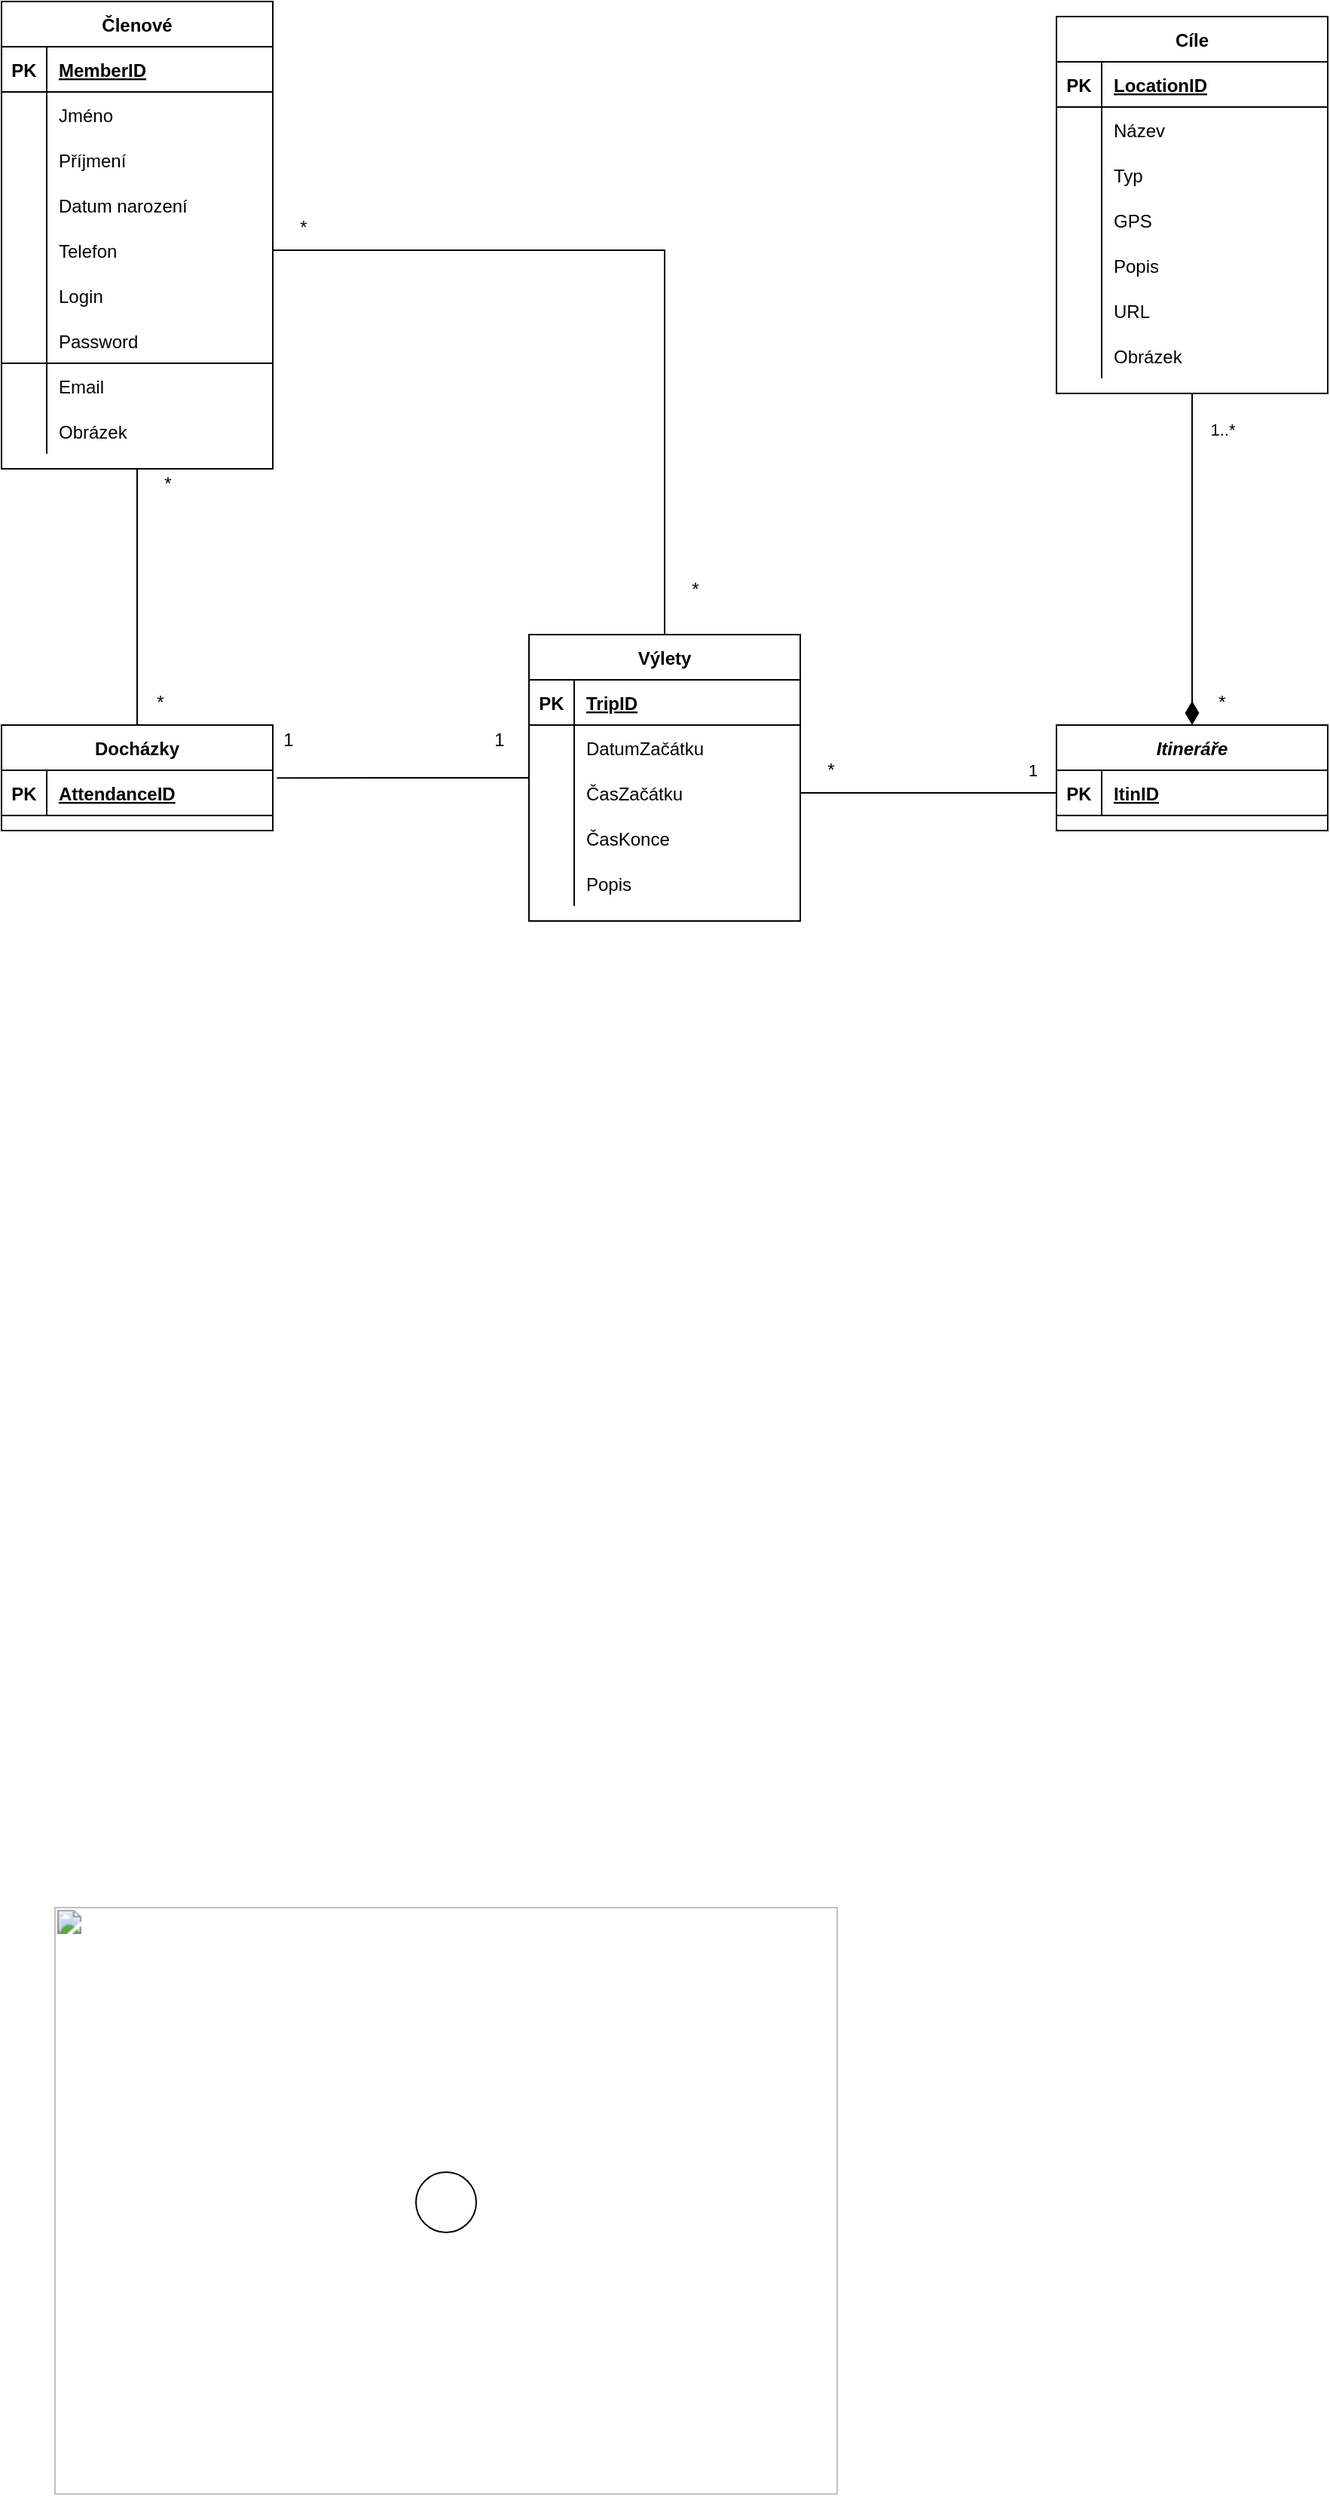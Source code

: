 <mxfile version="20.4.0" type="github">
  <diagram id="LF57swdKAe3pEgYGpnAl" name="Page-1">
    <mxGraphModel dx="1497" dy="795" grid="1" gridSize="10" guides="1" tooltips="1" connect="1" arrows="1" fold="1" page="1" pageScale="1" pageWidth="3300" pageHeight="4681" math="0" shadow="0">
      <root>
        <mxCell id="0" />
        <mxCell id="1" parent="0" />
        <mxCell id="eNjjN9cBR6RN_niAsHTm-131" style="edgeStyle=orthogonalEdgeStyle;rounded=0;orthogonalLoop=1;jettySize=auto;html=1;entryX=0.5;entryY=0;entryDx=0;entryDy=0;endArrow=none;endFill=0;" edge="1" parent="1" source="eNjjN9cBR6RN_niAsHTm-11" target="eNjjN9cBR6RN_niAsHTm-106">
          <mxGeometry relative="1" as="geometry" />
        </mxCell>
        <mxCell id="eNjjN9cBR6RN_niAsHTm-11" value="Členové" style="shape=table;startSize=30;container=1;collapsible=1;childLayout=tableLayout;fixedRows=1;rowLines=0;fontStyle=1;align=center;resizeLast=1;" vertex="1" parent="1">
          <mxGeometry x="20" y="390" width="180" height="310" as="geometry" />
        </mxCell>
        <mxCell id="eNjjN9cBR6RN_niAsHTm-12" value="" style="shape=tableRow;horizontal=0;startSize=0;swimlaneHead=0;swimlaneBody=0;fillColor=none;collapsible=0;dropTarget=0;points=[[0,0.5],[1,0.5]];portConstraint=eastwest;top=0;left=0;right=0;bottom=1;" vertex="1" parent="eNjjN9cBR6RN_niAsHTm-11">
          <mxGeometry y="30" width="180" height="30" as="geometry" />
        </mxCell>
        <mxCell id="eNjjN9cBR6RN_niAsHTm-13" value="PK" style="shape=partialRectangle;connectable=0;fillColor=none;top=0;left=0;bottom=0;right=0;fontStyle=1;overflow=hidden;" vertex="1" parent="eNjjN9cBR6RN_niAsHTm-12">
          <mxGeometry width="30" height="30" as="geometry">
            <mxRectangle width="30" height="30" as="alternateBounds" />
          </mxGeometry>
        </mxCell>
        <mxCell id="eNjjN9cBR6RN_niAsHTm-14" value="MemberID" style="shape=partialRectangle;connectable=0;fillColor=none;top=0;left=0;bottom=0;right=0;align=left;spacingLeft=6;fontStyle=5;overflow=hidden;" vertex="1" parent="eNjjN9cBR6RN_niAsHTm-12">
          <mxGeometry x="30" width="150" height="30" as="geometry">
            <mxRectangle width="150" height="30" as="alternateBounds" />
          </mxGeometry>
        </mxCell>
        <mxCell id="eNjjN9cBR6RN_niAsHTm-15" value="" style="shape=tableRow;horizontal=0;startSize=0;swimlaneHead=0;swimlaneBody=0;fillColor=none;collapsible=0;dropTarget=0;points=[[0,0.5],[1,0.5]];portConstraint=eastwest;top=0;left=0;right=0;bottom=0;" vertex="1" parent="eNjjN9cBR6RN_niAsHTm-11">
          <mxGeometry y="60" width="180" height="30" as="geometry" />
        </mxCell>
        <mxCell id="eNjjN9cBR6RN_niAsHTm-16" value="" style="shape=partialRectangle;connectable=0;fillColor=none;top=0;left=0;bottom=0;right=0;editable=1;overflow=hidden;" vertex="1" parent="eNjjN9cBR6RN_niAsHTm-15">
          <mxGeometry width="30" height="30" as="geometry">
            <mxRectangle width="30" height="30" as="alternateBounds" />
          </mxGeometry>
        </mxCell>
        <mxCell id="eNjjN9cBR6RN_niAsHTm-17" value="Jméno" style="shape=partialRectangle;connectable=0;fillColor=none;top=0;left=0;bottom=0;right=0;align=left;spacingLeft=6;overflow=hidden;" vertex="1" parent="eNjjN9cBR6RN_niAsHTm-15">
          <mxGeometry x="30" width="150" height="30" as="geometry">
            <mxRectangle width="150" height="30" as="alternateBounds" />
          </mxGeometry>
        </mxCell>
        <mxCell id="eNjjN9cBR6RN_niAsHTm-18" value="" style="shape=tableRow;horizontal=0;startSize=0;swimlaneHead=0;swimlaneBody=0;fillColor=none;collapsible=0;dropTarget=0;points=[[0,0.5],[1,0.5]];portConstraint=eastwest;top=0;left=0;right=0;bottom=0;" vertex="1" parent="eNjjN9cBR6RN_niAsHTm-11">
          <mxGeometry y="90" width="180" height="30" as="geometry" />
        </mxCell>
        <mxCell id="eNjjN9cBR6RN_niAsHTm-19" value="" style="shape=partialRectangle;connectable=0;fillColor=none;top=0;left=0;bottom=0;right=0;editable=1;overflow=hidden;" vertex="1" parent="eNjjN9cBR6RN_niAsHTm-18">
          <mxGeometry width="30" height="30" as="geometry">
            <mxRectangle width="30" height="30" as="alternateBounds" />
          </mxGeometry>
        </mxCell>
        <mxCell id="eNjjN9cBR6RN_niAsHTm-20" value="Příjmení" style="shape=partialRectangle;connectable=0;fillColor=none;top=0;left=0;bottom=0;right=0;align=left;spacingLeft=6;overflow=hidden;" vertex="1" parent="eNjjN9cBR6RN_niAsHTm-18">
          <mxGeometry x="30" width="150" height="30" as="geometry">
            <mxRectangle width="150" height="30" as="alternateBounds" />
          </mxGeometry>
        </mxCell>
        <mxCell id="eNjjN9cBR6RN_niAsHTm-21" value="" style="shape=tableRow;horizontal=0;startSize=0;swimlaneHead=0;swimlaneBody=0;fillColor=none;collapsible=0;dropTarget=0;points=[[0,0.5],[1,0.5]];portConstraint=eastwest;top=0;left=0;right=0;bottom=0;" vertex="1" parent="eNjjN9cBR6RN_niAsHTm-11">
          <mxGeometry y="120" width="180" height="30" as="geometry" />
        </mxCell>
        <mxCell id="eNjjN9cBR6RN_niAsHTm-22" value="" style="shape=partialRectangle;connectable=0;fillColor=none;top=0;left=0;bottom=0;right=0;editable=1;overflow=hidden;" vertex="1" parent="eNjjN9cBR6RN_niAsHTm-21">
          <mxGeometry width="30" height="30" as="geometry">
            <mxRectangle width="30" height="30" as="alternateBounds" />
          </mxGeometry>
        </mxCell>
        <mxCell id="eNjjN9cBR6RN_niAsHTm-23" value="Datum narození" style="shape=partialRectangle;connectable=0;fillColor=none;top=0;left=0;bottom=0;right=0;align=left;spacingLeft=6;overflow=hidden;" vertex="1" parent="eNjjN9cBR6RN_niAsHTm-21">
          <mxGeometry x="30" width="150" height="30" as="geometry">
            <mxRectangle width="150" height="30" as="alternateBounds" />
          </mxGeometry>
        </mxCell>
        <mxCell id="eNjjN9cBR6RN_niAsHTm-24" value="" style="shape=tableRow;horizontal=0;startSize=0;swimlaneHead=0;swimlaneBody=0;fillColor=none;collapsible=0;dropTarget=0;points=[[0,0.5],[1,0.5]];portConstraint=eastwest;top=0;left=0;right=0;bottom=0;" vertex="1" parent="eNjjN9cBR6RN_niAsHTm-11">
          <mxGeometry y="150" width="180" height="30" as="geometry" />
        </mxCell>
        <mxCell id="eNjjN9cBR6RN_niAsHTm-25" value="" style="shape=partialRectangle;connectable=0;fillColor=none;top=0;left=0;bottom=0;right=0;editable=1;overflow=hidden;" vertex="1" parent="eNjjN9cBR6RN_niAsHTm-24">
          <mxGeometry width="30" height="30" as="geometry">
            <mxRectangle width="30" height="30" as="alternateBounds" />
          </mxGeometry>
        </mxCell>
        <mxCell id="eNjjN9cBR6RN_niAsHTm-26" value="Telefon" style="shape=partialRectangle;connectable=0;fillColor=none;top=0;left=0;bottom=0;right=0;align=left;spacingLeft=6;overflow=hidden;" vertex="1" parent="eNjjN9cBR6RN_niAsHTm-24">
          <mxGeometry x="30" width="150" height="30" as="geometry">
            <mxRectangle width="150" height="30" as="alternateBounds" />
          </mxGeometry>
        </mxCell>
        <mxCell id="eNjjN9cBR6RN_niAsHTm-27" value="" style="shape=tableRow;horizontal=0;startSize=0;swimlaneHead=0;swimlaneBody=0;fillColor=none;collapsible=0;dropTarget=0;points=[[0,0.5],[1,0.5]];portConstraint=eastwest;top=0;left=0;right=0;bottom=0;" vertex="1" parent="eNjjN9cBR6RN_niAsHTm-11">
          <mxGeometry y="180" width="180" height="30" as="geometry" />
        </mxCell>
        <mxCell id="eNjjN9cBR6RN_niAsHTm-28" value="" style="shape=partialRectangle;connectable=0;fillColor=none;top=0;left=0;bottom=0;right=0;editable=1;overflow=hidden;" vertex="1" parent="eNjjN9cBR6RN_niAsHTm-27">
          <mxGeometry width="30" height="30" as="geometry">
            <mxRectangle width="30" height="30" as="alternateBounds" />
          </mxGeometry>
        </mxCell>
        <mxCell id="eNjjN9cBR6RN_niAsHTm-29" value="Login" style="shape=partialRectangle;connectable=0;fillColor=none;top=0;left=0;bottom=0;right=0;align=left;spacingLeft=6;overflow=hidden;" vertex="1" parent="eNjjN9cBR6RN_niAsHTm-27">
          <mxGeometry x="30" width="150" height="30" as="geometry">
            <mxRectangle width="150" height="30" as="alternateBounds" />
          </mxGeometry>
        </mxCell>
        <mxCell id="eNjjN9cBR6RN_niAsHTm-30" value="" style="shape=tableRow;horizontal=0;startSize=0;swimlaneHead=0;swimlaneBody=0;fillColor=none;collapsible=0;dropTarget=0;points=[[0,0.5],[1,0.5]];portConstraint=eastwest;top=0;left=0;right=0;bottom=1;" vertex="1" parent="eNjjN9cBR6RN_niAsHTm-11">
          <mxGeometry y="210" width="180" height="30" as="geometry" />
        </mxCell>
        <mxCell id="eNjjN9cBR6RN_niAsHTm-31" value="" style="shape=partialRectangle;connectable=0;fillColor=none;top=0;left=0;bottom=0;right=0;editable=1;overflow=hidden;" vertex="1" parent="eNjjN9cBR6RN_niAsHTm-30">
          <mxGeometry width="30" height="30" as="geometry">
            <mxRectangle width="30" height="30" as="alternateBounds" />
          </mxGeometry>
        </mxCell>
        <mxCell id="eNjjN9cBR6RN_niAsHTm-32" value="Password" style="shape=partialRectangle;connectable=0;fillColor=none;top=0;left=0;bottom=0;right=0;align=left;spacingLeft=6;overflow=hidden;" vertex="1" parent="eNjjN9cBR6RN_niAsHTm-30">
          <mxGeometry x="30" width="150" height="30" as="geometry">
            <mxRectangle width="150" height="30" as="alternateBounds" />
          </mxGeometry>
        </mxCell>
        <mxCell id="eNjjN9cBR6RN_niAsHTm-33" value="" style="shape=tableRow;horizontal=0;startSize=0;swimlaneHead=0;swimlaneBody=0;fillColor=none;collapsible=0;dropTarget=0;points=[[0,0.5],[1,0.5]];portConstraint=eastwest;top=0;left=0;right=0;bottom=0;" vertex="1" parent="eNjjN9cBR6RN_niAsHTm-11">
          <mxGeometry y="240" width="180" height="30" as="geometry" />
        </mxCell>
        <mxCell id="eNjjN9cBR6RN_niAsHTm-34" value="" style="shape=partialRectangle;connectable=0;fillColor=none;top=0;left=0;bottom=0;right=0;editable=1;overflow=hidden;" vertex="1" parent="eNjjN9cBR6RN_niAsHTm-33">
          <mxGeometry width="30" height="30" as="geometry">
            <mxRectangle width="30" height="30" as="alternateBounds" />
          </mxGeometry>
        </mxCell>
        <mxCell id="eNjjN9cBR6RN_niAsHTm-35" value="Email" style="shape=partialRectangle;connectable=0;fillColor=none;top=0;left=0;bottom=0;right=0;align=left;spacingLeft=6;overflow=hidden;" vertex="1" parent="eNjjN9cBR6RN_niAsHTm-33">
          <mxGeometry x="30" width="150" height="30" as="geometry">
            <mxRectangle width="150" height="30" as="alternateBounds" />
          </mxGeometry>
        </mxCell>
        <mxCell id="eNjjN9cBR6RN_niAsHTm-36" value="" style="shape=tableRow;horizontal=0;startSize=0;swimlaneHead=0;swimlaneBody=0;fillColor=none;collapsible=0;dropTarget=0;points=[[0,0.5],[1,0.5]];portConstraint=eastwest;top=0;left=0;right=0;bottom=0;" vertex="1" parent="eNjjN9cBR6RN_niAsHTm-11">
          <mxGeometry y="270" width="180" height="30" as="geometry" />
        </mxCell>
        <mxCell id="eNjjN9cBR6RN_niAsHTm-37" value="" style="shape=partialRectangle;connectable=0;fillColor=none;top=0;left=0;bottom=0;right=0;editable=1;overflow=hidden;" vertex="1" parent="eNjjN9cBR6RN_niAsHTm-36">
          <mxGeometry width="30" height="30" as="geometry">
            <mxRectangle width="30" height="30" as="alternateBounds" />
          </mxGeometry>
        </mxCell>
        <mxCell id="eNjjN9cBR6RN_niAsHTm-38" value="Obrázek" style="shape=partialRectangle;connectable=0;fillColor=none;top=0;left=0;bottom=0;right=0;align=left;spacingLeft=6;overflow=hidden;" vertex="1" parent="eNjjN9cBR6RN_niAsHTm-36">
          <mxGeometry x="30" width="150" height="30" as="geometry">
            <mxRectangle width="150" height="30" as="alternateBounds" />
          </mxGeometry>
        </mxCell>
        <mxCell id="eNjjN9cBR6RN_niAsHTm-39" value="Cíle" style="shape=table;startSize=30;container=1;collapsible=1;childLayout=tableLayout;fixedRows=1;rowLines=0;fontStyle=1;align=center;resizeLast=1;" vertex="1" parent="1">
          <mxGeometry x="720" y="400" width="180" height="250" as="geometry" />
        </mxCell>
        <mxCell id="eNjjN9cBR6RN_niAsHTm-40" value="" style="shape=tableRow;horizontal=0;startSize=0;swimlaneHead=0;swimlaneBody=0;fillColor=none;collapsible=0;dropTarget=0;points=[[0,0.5],[1,0.5]];portConstraint=eastwest;top=0;left=0;right=0;bottom=1;" vertex="1" parent="eNjjN9cBR6RN_niAsHTm-39">
          <mxGeometry y="30" width="180" height="30" as="geometry" />
        </mxCell>
        <mxCell id="eNjjN9cBR6RN_niAsHTm-41" value="PK" style="shape=partialRectangle;connectable=0;fillColor=none;top=0;left=0;bottom=0;right=0;fontStyle=1;overflow=hidden;" vertex="1" parent="eNjjN9cBR6RN_niAsHTm-40">
          <mxGeometry width="30" height="30" as="geometry">
            <mxRectangle width="30" height="30" as="alternateBounds" />
          </mxGeometry>
        </mxCell>
        <mxCell id="eNjjN9cBR6RN_niAsHTm-42" value="LocationID" style="shape=partialRectangle;connectable=0;fillColor=none;top=0;left=0;bottom=0;right=0;align=left;spacingLeft=6;fontStyle=5;overflow=hidden;" vertex="1" parent="eNjjN9cBR6RN_niAsHTm-40">
          <mxGeometry x="30" width="150" height="30" as="geometry">
            <mxRectangle width="150" height="30" as="alternateBounds" />
          </mxGeometry>
        </mxCell>
        <mxCell id="eNjjN9cBR6RN_niAsHTm-43" value="" style="shape=tableRow;horizontal=0;startSize=0;swimlaneHead=0;swimlaneBody=0;fillColor=none;collapsible=0;dropTarget=0;points=[[0,0.5],[1,0.5]];portConstraint=eastwest;top=0;left=0;right=0;bottom=0;" vertex="1" parent="eNjjN9cBR6RN_niAsHTm-39">
          <mxGeometry y="60" width="180" height="30" as="geometry" />
        </mxCell>
        <mxCell id="eNjjN9cBR6RN_niAsHTm-44" value="" style="shape=partialRectangle;connectable=0;fillColor=none;top=0;left=0;bottom=0;right=0;editable=1;overflow=hidden;" vertex="1" parent="eNjjN9cBR6RN_niAsHTm-43">
          <mxGeometry width="30" height="30" as="geometry">
            <mxRectangle width="30" height="30" as="alternateBounds" />
          </mxGeometry>
        </mxCell>
        <mxCell id="eNjjN9cBR6RN_niAsHTm-45" value="Název" style="shape=partialRectangle;connectable=0;fillColor=none;top=0;left=0;bottom=0;right=0;align=left;spacingLeft=6;overflow=hidden;" vertex="1" parent="eNjjN9cBR6RN_niAsHTm-43">
          <mxGeometry x="30" width="150" height="30" as="geometry">
            <mxRectangle width="150" height="30" as="alternateBounds" />
          </mxGeometry>
        </mxCell>
        <mxCell id="eNjjN9cBR6RN_niAsHTm-46" value="" style="shape=tableRow;horizontal=0;startSize=0;swimlaneHead=0;swimlaneBody=0;fillColor=none;collapsible=0;dropTarget=0;points=[[0,0.5],[1,0.5]];portConstraint=eastwest;top=0;left=0;right=0;bottom=0;" vertex="1" parent="eNjjN9cBR6RN_niAsHTm-39">
          <mxGeometry y="90" width="180" height="30" as="geometry" />
        </mxCell>
        <mxCell id="eNjjN9cBR6RN_niAsHTm-47" value="" style="shape=partialRectangle;connectable=0;fillColor=none;top=0;left=0;bottom=0;right=0;editable=1;overflow=hidden;" vertex="1" parent="eNjjN9cBR6RN_niAsHTm-46">
          <mxGeometry width="30" height="30" as="geometry">
            <mxRectangle width="30" height="30" as="alternateBounds" />
          </mxGeometry>
        </mxCell>
        <mxCell id="eNjjN9cBR6RN_niAsHTm-48" value="Typ" style="shape=partialRectangle;connectable=0;fillColor=none;top=0;left=0;bottom=0;right=0;align=left;spacingLeft=6;overflow=hidden;" vertex="1" parent="eNjjN9cBR6RN_niAsHTm-46">
          <mxGeometry x="30" width="150" height="30" as="geometry">
            <mxRectangle width="150" height="30" as="alternateBounds" />
          </mxGeometry>
        </mxCell>
        <mxCell id="eNjjN9cBR6RN_niAsHTm-49" value="" style="shape=tableRow;horizontal=0;startSize=0;swimlaneHead=0;swimlaneBody=0;fillColor=none;collapsible=0;dropTarget=0;points=[[0,0.5],[1,0.5]];portConstraint=eastwest;top=0;left=0;right=0;bottom=0;" vertex="1" parent="eNjjN9cBR6RN_niAsHTm-39">
          <mxGeometry y="120" width="180" height="30" as="geometry" />
        </mxCell>
        <mxCell id="eNjjN9cBR6RN_niAsHTm-50" value="" style="shape=partialRectangle;connectable=0;fillColor=none;top=0;left=0;bottom=0;right=0;editable=1;overflow=hidden;" vertex="1" parent="eNjjN9cBR6RN_niAsHTm-49">
          <mxGeometry width="30" height="30" as="geometry">
            <mxRectangle width="30" height="30" as="alternateBounds" />
          </mxGeometry>
        </mxCell>
        <mxCell id="eNjjN9cBR6RN_niAsHTm-51" value="GPS" style="shape=partialRectangle;connectable=0;fillColor=none;top=0;left=0;bottom=0;right=0;align=left;spacingLeft=6;overflow=hidden;" vertex="1" parent="eNjjN9cBR6RN_niAsHTm-49">
          <mxGeometry x="30" width="150" height="30" as="geometry">
            <mxRectangle width="150" height="30" as="alternateBounds" />
          </mxGeometry>
        </mxCell>
        <mxCell id="eNjjN9cBR6RN_niAsHTm-52" value="" style="shape=tableRow;horizontal=0;startSize=0;swimlaneHead=0;swimlaneBody=0;fillColor=none;collapsible=0;dropTarget=0;points=[[0,0.5],[1,0.5]];portConstraint=eastwest;top=0;left=0;right=0;bottom=0;" vertex="1" parent="eNjjN9cBR6RN_niAsHTm-39">
          <mxGeometry y="150" width="180" height="30" as="geometry" />
        </mxCell>
        <mxCell id="eNjjN9cBR6RN_niAsHTm-53" value="" style="shape=partialRectangle;connectable=0;fillColor=none;top=0;left=0;bottom=0;right=0;editable=1;overflow=hidden;" vertex="1" parent="eNjjN9cBR6RN_niAsHTm-52">
          <mxGeometry width="30" height="30" as="geometry">
            <mxRectangle width="30" height="30" as="alternateBounds" />
          </mxGeometry>
        </mxCell>
        <mxCell id="eNjjN9cBR6RN_niAsHTm-54" value="Popis" style="shape=partialRectangle;connectable=0;fillColor=none;top=0;left=0;bottom=0;right=0;align=left;spacingLeft=6;overflow=hidden;" vertex="1" parent="eNjjN9cBR6RN_niAsHTm-52">
          <mxGeometry x="30" width="150" height="30" as="geometry">
            <mxRectangle width="150" height="30" as="alternateBounds" />
          </mxGeometry>
        </mxCell>
        <mxCell id="eNjjN9cBR6RN_niAsHTm-55" value="" style="shape=tableRow;horizontal=0;startSize=0;swimlaneHead=0;swimlaneBody=0;fillColor=none;collapsible=0;dropTarget=0;points=[[0,0.5],[1,0.5]];portConstraint=eastwest;top=0;left=0;right=0;bottom=0;" vertex="1" parent="eNjjN9cBR6RN_niAsHTm-39">
          <mxGeometry y="180" width="180" height="30" as="geometry" />
        </mxCell>
        <mxCell id="eNjjN9cBR6RN_niAsHTm-56" value="" style="shape=partialRectangle;connectable=0;fillColor=none;top=0;left=0;bottom=0;right=0;editable=1;overflow=hidden;" vertex="1" parent="eNjjN9cBR6RN_niAsHTm-55">
          <mxGeometry width="30" height="30" as="geometry">
            <mxRectangle width="30" height="30" as="alternateBounds" />
          </mxGeometry>
        </mxCell>
        <mxCell id="eNjjN9cBR6RN_niAsHTm-57" value="URL" style="shape=partialRectangle;connectable=0;fillColor=none;top=0;left=0;bottom=0;right=0;align=left;spacingLeft=6;overflow=hidden;" vertex="1" parent="eNjjN9cBR6RN_niAsHTm-55">
          <mxGeometry x="30" width="150" height="30" as="geometry">
            <mxRectangle width="150" height="30" as="alternateBounds" />
          </mxGeometry>
        </mxCell>
        <mxCell id="eNjjN9cBR6RN_niAsHTm-64" value="" style="shape=tableRow;horizontal=0;startSize=0;swimlaneHead=0;swimlaneBody=0;fillColor=none;collapsible=0;dropTarget=0;points=[[0,0.5],[1,0.5]];portConstraint=eastwest;top=0;left=0;right=0;bottom=0;" vertex="1" parent="eNjjN9cBR6RN_niAsHTm-39">
          <mxGeometry y="210" width="180" height="30" as="geometry" />
        </mxCell>
        <mxCell id="eNjjN9cBR6RN_niAsHTm-65" value="" style="shape=partialRectangle;connectable=0;fillColor=none;top=0;left=0;bottom=0;right=0;editable=1;overflow=hidden;" vertex="1" parent="eNjjN9cBR6RN_niAsHTm-64">
          <mxGeometry width="30" height="30" as="geometry">
            <mxRectangle width="30" height="30" as="alternateBounds" />
          </mxGeometry>
        </mxCell>
        <mxCell id="eNjjN9cBR6RN_niAsHTm-66" value="Obrázek" style="shape=partialRectangle;connectable=0;fillColor=none;top=0;left=0;bottom=0;right=0;align=left;spacingLeft=6;overflow=hidden;" vertex="1" parent="eNjjN9cBR6RN_niAsHTm-64">
          <mxGeometry x="30" width="150" height="30" as="geometry">
            <mxRectangle width="150" height="30" as="alternateBounds" />
          </mxGeometry>
        </mxCell>
        <mxCell id="eNjjN9cBR6RN_niAsHTm-132" style="edgeStyle=orthogonalEdgeStyle;rounded=0;orthogonalLoop=1;jettySize=auto;html=1;entryX=1.015;entryY=0.17;entryDx=0;entryDy=0;entryPerimeter=0;endArrow=none;endFill=0;" edge="1" parent="1" source="eNjjN9cBR6RN_niAsHTm-68" target="eNjjN9cBR6RN_niAsHTm-107">
          <mxGeometry relative="1" as="geometry" />
        </mxCell>
        <mxCell id="eNjjN9cBR6RN_niAsHTm-68" value="Výlety" style="shape=table;startSize=30;container=1;collapsible=1;childLayout=tableLayout;fixedRows=1;rowLines=0;fontStyle=1;align=center;resizeLast=1;" vertex="1" parent="1">
          <mxGeometry x="370" y="810" width="180" height="190" as="geometry" />
        </mxCell>
        <mxCell id="eNjjN9cBR6RN_niAsHTm-69" value="" style="shape=tableRow;horizontal=0;startSize=0;swimlaneHead=0;swimlaneBody=0;fillColor=none;collapsible=0;dropTarget=0;points=[[0,0.5],[1,0.5]];portConstraint=eastwest;top=0;left=0;right=0;bottom=1;" vertex="1" parent="eNjjN9cBR6RN_niAsHTm-68">
          <mxGeometry y="30" width="180" height="30" as="geometry" />
        </mxCell>
        <mxCell id="eNjjN9cBR6RN_niAsHTm-70" value="PK" style="shape=partialRectangle;connectable=0;fillColor=none;top=0;left=0;bottom=0;right=0;fontStyle=1;overflow=hidden;" vertex="1" parent="eNjjN9cBR6RN_niAsHTm-69">
          <mxGeometry width="30" height="30" as="geometry">
            <mxRectangle width="30" height="30" as="alternateBounds" />
          </mxGeometry>
        </mxCell>
        <mxCell id="eNjjN9cBR6RN_niAsHTm-71" value="TripID" style="shape=partialRectangle;connectable=0;fillColor=none;top=0;left=0;bottom=0;right=0;align=left;spacingLeft=6;fontStyle=5;overflow=hidden;" vertex="1" parent="eNjjN9cBR6RN_niAsHTm-69">
          <mxGeometry x="30" width="150" height="30" as="geometry">
            <mxRectangle width="150" height="30" as="alternateBounds" />
          </mxGeometry>
        </mxCell>
        <mxCell id="eNjjN9cBR6RN_niAsHTm-72" value="" style="shape=tableRow;horizontal=0;startSize=0;swimlaneHead=0;swimlaneBody=0;fillColor=none;collapsible=0;dropTarget=0;points=[[0,0.5],[1,0.5]];portConstraint=eastwest;top=0;left=0;right=0;bottom=0;" vertex="1" parent="eNjjN9cBR6RN_niAsHTm-68">
          <mxGeometry y="60" width="180" height="30" as="geometry" />
        </mxCell>
        <mxCell id="eNjjN9cBR6RN_niAsHTm-73" value="" style="shape=partialRectangle;connectable=0;fillColor=none;top=0;left=0;bottom=0;right=0;editable=1;overflow=hidden;" vertex="1" parent="eNjjN9cBR6RN_niAsHTm-72">
          <mxGeometry width="30" height="30" as="geometry">
            <mxRectangle width="30" height="30" as="alternateBounds" />
          </mxGeometry>
        </mxCell>
        <mxCell id="eNjjN9cBR6RN_niAsHTm-74" value="DatumZačátku" style="shape=partialRectangle;connectable=0;fillColor=none;top=0;left=0;bottom=0;right=0;align=left;spacingLeft=6;overflow=hidden;" vertex="1" parent="eNjjN9cBR6RN_niAsHTm-72">
          <mxGeometry x="30" width="150" height="30" as="geometry">
            <mxRectangle width="150" height="30" as="alternateBounds" />
          </mxGeometry>
        </mxCell>
        <mxCell id="eNjjN9cBR6RN_niAsHTm-75" value="" style="shape=tableRow;horizontal=0;startSize=0;swimlaneHead=0;swimlaneBody=0;fillColor=none;collapsible=0;dropTarget=0;points=[[0,0.5],[1,0.5]];portConstraint=eastwest;top=0;left=0;right=0;bottom=0;" vertex="1" parent="eNjjN9cBR6RN_niAsHTm-68">
          <mxGeometry y="90" width="180" height="30" as="geometry" />
        </mxCell>
        <mxCell id="eNjjN9cBR6RN_niAsHTm-76" value="" style="shape=partialRectangle;connectable=0;fillColor=none;top=0;left=0;bottom=0;right=0;editable=1;overflow=hidden;" vertex="1" parent="eNjjN9cBR6RN_niAsHTm-75">
          <mxGeometry width="30" height="30" as="geometry">
            <mxRectangle width="30" height="30" as="alternateBounds" />
          </mxGeometry>
        </mxCell>
        <mxCell id="eNjjN9cBR6RN_niAsHTm-77" value="ČasZačátku" style="shape=partialRectangle;connectable=0;fillColor=none;top=0;left=0;bottom=0;right=0;align=left;spacingLeft=6;overflow=hidden;" vertex="1" parent="eNjjN9cBR6RN_niAsHTm-75">
          <mxGeometry x="30" width="150" height="30" as="geometry">
            <mxRectangle width="150" height="30" as="alternateBounds" />
          </mxGeometry>
        </mxCell>
        <mxCell id="eNjjN9cBR6RN_niAsHTm-78" value="" style="shape=tableRow;horizontal=0;startSize=0;swimlaneHead=0;swimlaneBody=0;fillColor=none;collapsible=0;dropTarget=0;points=[[0,0.5],[1,0.5]];portConstraint=eastwest;top=0;left=0;right=0;bottom=0;" vertex="1" parent="eNjjN9cBR6RN_niAsHTm-68">
          <mxGeometry y="120" width="180" height="30" as="geometry" />
        </mxCell>
        <mxCell id="eNjjN9cBR6RN_niAsHTm-79" value="" style="shape=partialRectangle;connectable=0;fillColor=none;top=0;left=0;bottom=0;right=0;editable=1;overflow=hidden;" vertex="1" parent="eNjjN9cBR6RN_niAsHTm-78">
          <mxGeometry width="30" height="30" as="geometry">
            <mxRectangle width="30" height="30" as="alternateBounds" />
          </mxGeometry>
        </mxCell>
        <mxCell id="eNjjN9cBR6RN_niAsHTm-80" value="ČasKonce" style="shape=partialRectangle;connectable=0;fillColor=none;top=0;left=0;bottom=0;right=0;align=left;spacingLeft=6;overflow=hidden;" vertex="1" parent="eNjjN9cBR6RN_niAsHTm-78">
          <mxGeometry x="30" width="150" height="30" as="geometry">
            <mxRectangle width="150" height="30" as="alternateBounds" />
          </mxGeometry>
        </mxCell>
        <mxCell id="eNjjN9cBR6RN_niAsHTm-81" value="" style="shape=tableRow;horizontal=0;startSize=0;swimlaneHead=0;swimlaneBody=0;fillColor=none;collapsible=0;dropTarget=0;points=[[0,0.5],[1,0.5]];portConstraint=eastwest;top=0;left=0;right=0;bottom=0;" vertex="1" parent="eNjjN9cBR6RN_niAsHTm-68">
          <mxGeometry y="150" width="180" height="30" as="geometry" />
        </mxCell>
        <mxCell id="eNjjN9cBR6RN_niAsHTm-82" value="" style="shape=partialRectangle;connectable=0;fillColor=none;top=0;left=0;bottom=0;right=0;editable=1;overflow=hidden;" vertex="1" parent="eNjjN9cBR6RN_niAsHTm-81">
          <mxGeometry width="30" height="30" as="geometry">
            <mxRectangle width="30" height="30" as="alternateBounds" />
          </mxGeometry>
        </mxCell>
        <mxCell id="eNjjN9cBR6RN_niAsHTm-83" value="Popis" style="shape=partialRectangle;connectable=0;fillColor=none;top=0;left=0;bottom=0;right=0;align=left;spacingLeft=6;overflow=hidden;" vertex="1" parent="eNjjN9cBR6RN_niAsHTm-81">
          <mxGeometry x="30" width="150" height="30" as="geometry">
            <mxRectangle width="150" height="30" as="alternateBounds" />
          </mxGeometry>
        </mxCell>
        <mxCell id="eNjjN9cBR6RN_niAsHTm-130" style="edgeStyle=orthogonalEdgeStyle;rounded=0;orthogonalLoop=1;jettySize=auto;html=1;entryX=0.5;entryY=1;entryDx=0;entryDy=0;endArrow=none;endFill=0;startArrow=diamondThin;startFill=1;startSize=13;" edge="1" parent="1" source="eNjjN9cBR6RN_niAsHTm-90" target="eNjjN9cBR6RN_niAsHTm-39">
          <mxGeometry relative="1" as="geometry" />
        </mxCell>
        <mxCell id="eNjjN9cBR6RN_niAsHTm-134" value="1..*" style="edgeLabel;html=1;align=center;verticalAlign=middle;resizable=0;points=[];" vertex="1" connectable="0" parent="eNjjN9cBR6RN_niAsHTm-130">
          <mxGeometry x="0.808" y="4" relative="1" as="geometry">
            <mxPoint x="24" y="3" as="offset" />
          </mxGeometry>
        </mxCell>
        <mxCell id="eNjjN9cBR6RN_niAsHTm-90" value="Itineráře" style="shape=table;startSize=30;container=1;collapsible=1;childLayout=tableLayout;fixedRows=1;rowLines=0;fontStyle=3;align=center;resizeLast=1;" vertex="1" parent="1">
          <mxGeometry x="720" y="870" width="180" height="70" as="geometry" />
        </mxCell>
        <mxCell id="eNjjN9cBR6RN_niAsHTm-91" value="" style="shape=tableRow;horizontal=0;startSize=0;swimlaneHead=0;swimlaneBody=0;fillColor=none;collapsible=0;dropTarget=0;points=[[0,0.5],[1,0.5]];portConstraint=eastwest;top=0;left=0;right=0;bottom=1;" vertex="1" parent="eNjjN9cBR6RN_niAsHTm-90">
          <mxGeometry y="30" width="180" height="30" as="geometry" />
        </mxCell>
        <mxCell id="eNjjN9cBR6RN_niAsHTm-92" value="PK" style="shape=partialRectangle;connectable=0;fillColor=none;top=0;left=0;bottom=0;right=0;fontStyle=1;overflow=hidden;" vertex="1" parent="eNjjN9cBR6RN_niAsHTm-91">
          <mxGeometry width="30" height="30" as="geometry">
            <mxRectangle width="30" height="30" as="alternateBounds" />
          </mxGeometry>
        </mxCell>
        <mxCell id="eNjjN9cBR6RN_niAsHTm-93" value="ItinID" style="shape=partialRectangle;connectable=0;fillColor=none;top=0;left=0;bottom=0;right=0;align=left;spacingLeft=6;fontStyle=5;overflow=hidden;" vertex="1" parent="eNjjN9cBR6RN_niAsHTm-91">
          <mxGeometry x="30" width="150" height="30" as="geometry">
            <mxRectangle width="150" height="30" as="alternateBounds" />
          </mxGeometry>
        </mxCell>
        <mxCell id="eNjjN9cBR6RN_niAsHTm-106" value="Docházky" style="shape=table;startSize=30;container=1;collapsible=1;childLayout=tableLayout;fixedRows=1;rowLines=0;fontStyle=1;align=center;resizeLast=1;" vertex="1" parent="1">
          <mxGeometry x="20" y="870" width="180" height="70" as="geometry" />
        </mxCell>
        <mxCell id="eNjjN9cBR6RN_niAsHTm-107" value="" style="shape=tableRow;horizontal=0;startSize=0;swimlaneHead=0;swimlaneBody=0;fillColor=none;collapsible=0;dropTarget=0;points=[[0,0.5],[1,0.5]];portConstraint=eastwest;top=0;left=0;right=0;bottom=1;" vertex="1" parent="eNjjN9cBR6RN_niAsHTm-106">
          <mxGeometry y="30" width="180" height="30" as="geometry" />
        </mxCell>
        <mxCell id="eNjjN9cBR6RN_niAsHTm-108" value="PK" style="shape=partialRectangle;connectable=0;fillColor=none;top=0;left=0;bottom=0;right=0;fontStyle=1;overflow=hidden;" vertex="1" parent="eNjjN9cBR6RN_niAsHTm-107">
          <mxGeometry width="30" height="30" as="geometry">
            <mxRectangle width="30" height="30" as="alternateBounds" />
          </mxGeometry>
        </mxCell>
        <mxCell id="eNjjN9cBR6RN_niAsHTm-109" value="AttendanceID" style="shape=partialRectangle;connectable=0;fillColor=none;top=0;left=0;bottom=0;right=0;align=left;spacingLeft=6;fontStyle=5;overflow=hidden;" vertex="1" parent="eNjjN9cBR6RN_niAsHTm-107">
          <mxGeometry x="30" width="150" height="30" as="geometry">
            <mxRectangle width="150" height="30" as="alternateBounds" />
          </mxGeometry>
        </mxCell>
        <mxCell id="eNjjN9cBR6RN_niAsHTm-128" style="edgeStyle=orthogonalEdgeStyle;rounded=0;orthogonalLoop=1;jettySize=auto;html=1;entryX=0.5;entryY=0;entryDx=0;entryDy=0;endArrow=none;endFill=0;" edge="1" parent="1" source="eNjjN9cBR6RN_niAsHTm-24" target="eNjjN9cBR6RN_niAsHTm-68">
          <mxGeometry relative="1" as="geometry" />
        </mxCell>
        <mxCell id="eNjjN9cBR6RN_niAsHTm-133" value="*" style="text;html=1;strokeColor=none;fillColor=none;align=center;verticalAlign=middle;whiteSpace=wrap;rounded=0;" vertex="1" parent="1">
          <mxGeometry x="800" y="840" width="60" height="30" as="geometry" />
        </mxCell>
        <mxCell id="eNjjN9cBR6RN_niAsHTm-137" style="edgeStyle=orthogonalEdgeStyle;rounded=0;orthogonalLoop=1;jettySize=auto;html=1;entryX=1;entryY=0.5;entryDx=0;entryDy=0;startArrow=none;startFill=0;endArrow=none;endFill=0;startSize=13;" edge="1" parent="1" source="eNjjN9cBR6RN_niAsHTm-91" target="eNjjN9cBR6RN_niAsHTm-75">
          <mxGeometry relative="1" as="geometry" />
        </mxCell>
        <mxCell id="eNjjN9cBR6RN_niAsHTm-138" value="1" style="edgeLabel;html=1;align=center;verticalAlign=middle;resizable=0;points=[];" vertex="1" connectable="0" parent="eNjjN9cBR6RN_niAsHTm-137">
          <mxGeometry x="-0.813" relative="1" as="geometry">
            <mxPoint y="-15" as="offset" />
          </mxGeometry>
        </mxCell>
        <mxCell id="eNjjN9cBR6RN_niAsHTm-139" value="*" style="text;html=1;align=center;verticalAlign=middle;resizable=0;points=[];autosize=1;strokeColor=none;fillColor=none;" vertex="1" parent="1">
          <mxGeometry x="555" y="885" width="30" height="30" as="geometry" />
        </mxCell>
        <mxCell id="eNjjN9cBR6RN_niAsHTm-140" value="*" style="text;html=1;align=center;verticalAlign=middle;resizable=0;points=[];autosize=1;strokeColor=none;fillColor=none;" vertex="1" parent="1">
          <mxGeometry x="205" y="525" width="30" height="30" as="geometry" />
        </mxCell>
        <mxCell id="eNjjN9cBR6RN_niAsHTm-141" value="*" style="text;html=1;align=center;verticalAlign=middle;resizable=0;points=[];autosize=1;strokeColor=none;fillColor=none;" vertex="1" parent="1">
          <mxGeometry x="465" y="765" width="30" height="30" as="geometry" />
        </mxCell>
        <mxCell id="eNjjN9cBR6RN_niAsHTm-142" value="1" style="text;html=1;align=center;verticalAlign=middle;resizable=0;points=[];autosize=1;strokeColor=none;fillColor=none;" vertex="1" parent="1">
          <mxGeometry x="335" y="865" width="30" height="30" as="geometry" />
        </mxCell>
        <mxCell id="eNjjN9cBR6RN_niAsHTm-143" value="1" style="text;html=1;align=center;verticalAlign=middle;resizable=0;points=[];autosize=1;strokeColor=none;fillColor=none;" vertex="1" parent="1">
          <mxGeometry x="195" y="865" width="30" height="30" as="geometry" />
        </mxCell>
        <mxCell id="eNjjN9cBR6RN_niAsHTm-144" value="*" style="text;html=1;align=center;verticalAlign=middle;resizable=0;points=[];autosize=1;strokeColor=none;fillColor=none;" vertex="1" parent="1">
          <mxGeometry x="110" y="840" width="30" height="30" as="geometry" />
        </mxCell>
        <mxCell id="eNjjN9cBR6RN_niAsHTm-145" value="*" style="text;html=1;align=center;verticalAlign=middle;resizable=0;points=[];autosize=1;strokeColor=none;fillColor=none;" vertex="1" parent="1">
          <mxGeometry x="115" y="695" width="30" height="30" as="geometry" />
        </mxCell>
        <mxCell id="eNjjN9cBR6RN_niAsHTm-146" value="&lt;img height=&quot;390&quot; width=&quot;520&quot; src=&quot;https://cdn.myshoptet.com/usr/www.mememerch.cz/user/shop/big/452_big-chungus-design.jpg?626e9b13&quot;&gt;" style="ellipse;whiteSpace=wrap;html=1;aspect=fixed;" vertex="1" parent="1">
          <mxGeometry x="295" y="1830" width="40" height="40" as="geometry" />
        </mxCell>
      </root>
    </mxGraphModel>
  </diagram>
</mxfile>
